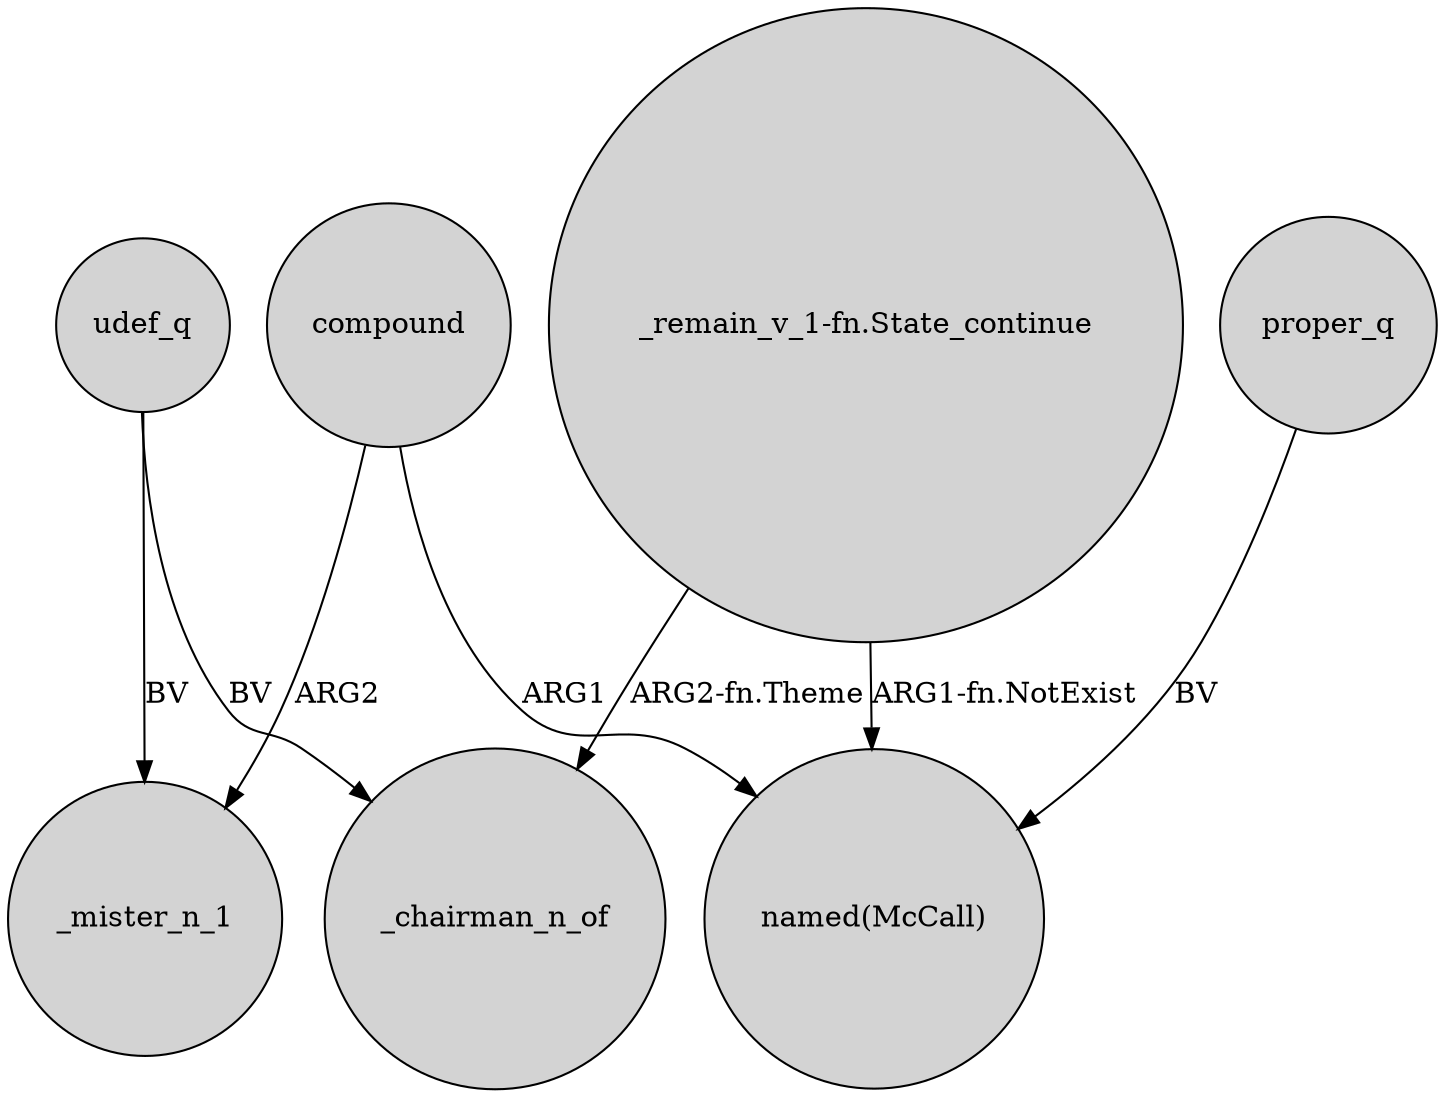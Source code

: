 digraph {
	node [shape=circle style=filled]
	udef_q -> _mister_n_1 [label=BV]
	"_remain_v_1-fn.State_continue" -> _chairman_n_of [label="ARG2-fn.Theme"]
	proper_q -> "named(McCall)" [label=BV]
	udef_q -> _chairman_n_of [label=BV]
	compound -> _mister_n_1 [label=ARG2]
	"_remain_v_1-fn.State_continue" -> "named(McCall)" [label="ARG1-fn.NotExist"]
	compound -> "named(McCall)" [label=ARG1]
}
